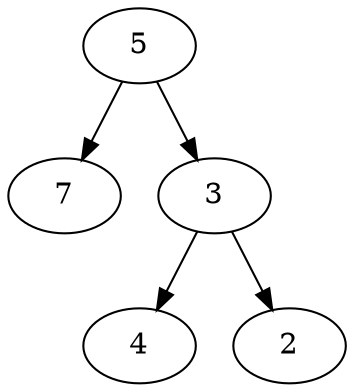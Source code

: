digraph {
  n5 [label="5" pos="1.0,2.0!" ]
  n7 [label="7" pos="2.0,1.0!" ]
  n3 [label="3" pos="0.0,1.0!" ]
  n4 [label="4" pos="0.5,0.0!" ]
  n2 [label="2" pos="-0.5,0.0!" ]
  n5 -> n7 
  n5 -> n3 
  n3 -> n4 
  n3 -> n2 
}